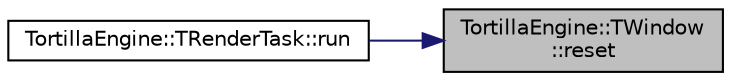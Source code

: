 digraph "TortillaEngine::TWindow::reset"
{
 // LATEX_PDF_SIZE
  edge [fontname="Helvetica",fontsize="10",labelfontname="Helvetica",labelfontsize="10"];
  node [fontname="Helvetica",fontsize="10",shape=record];
  rankdir="RL";
  Node1 [label="TortillaEngine::TWindow\l::reset",height=0.2,width=0.4,color="black", fillcolor="grey75", style="filled", fontcolor="black",tooltip="Clears the window."];
  Node1 -> Node2 [dir="back",color="midnightblue",fontsize="10",style="solid",fontname="Helvetica"];
  Node2 [label="TortillaEngine::TRenderTask::run",height=0.2,width=0.4,color="black", fillcolor="white", style="filled",URL="$class_tortilla_engine_1_1_t_render_task.html#a33db997271355341e9695ceae5787c5a",tooltip="Executes the task rendering all the components subscribed to the task."];
}
